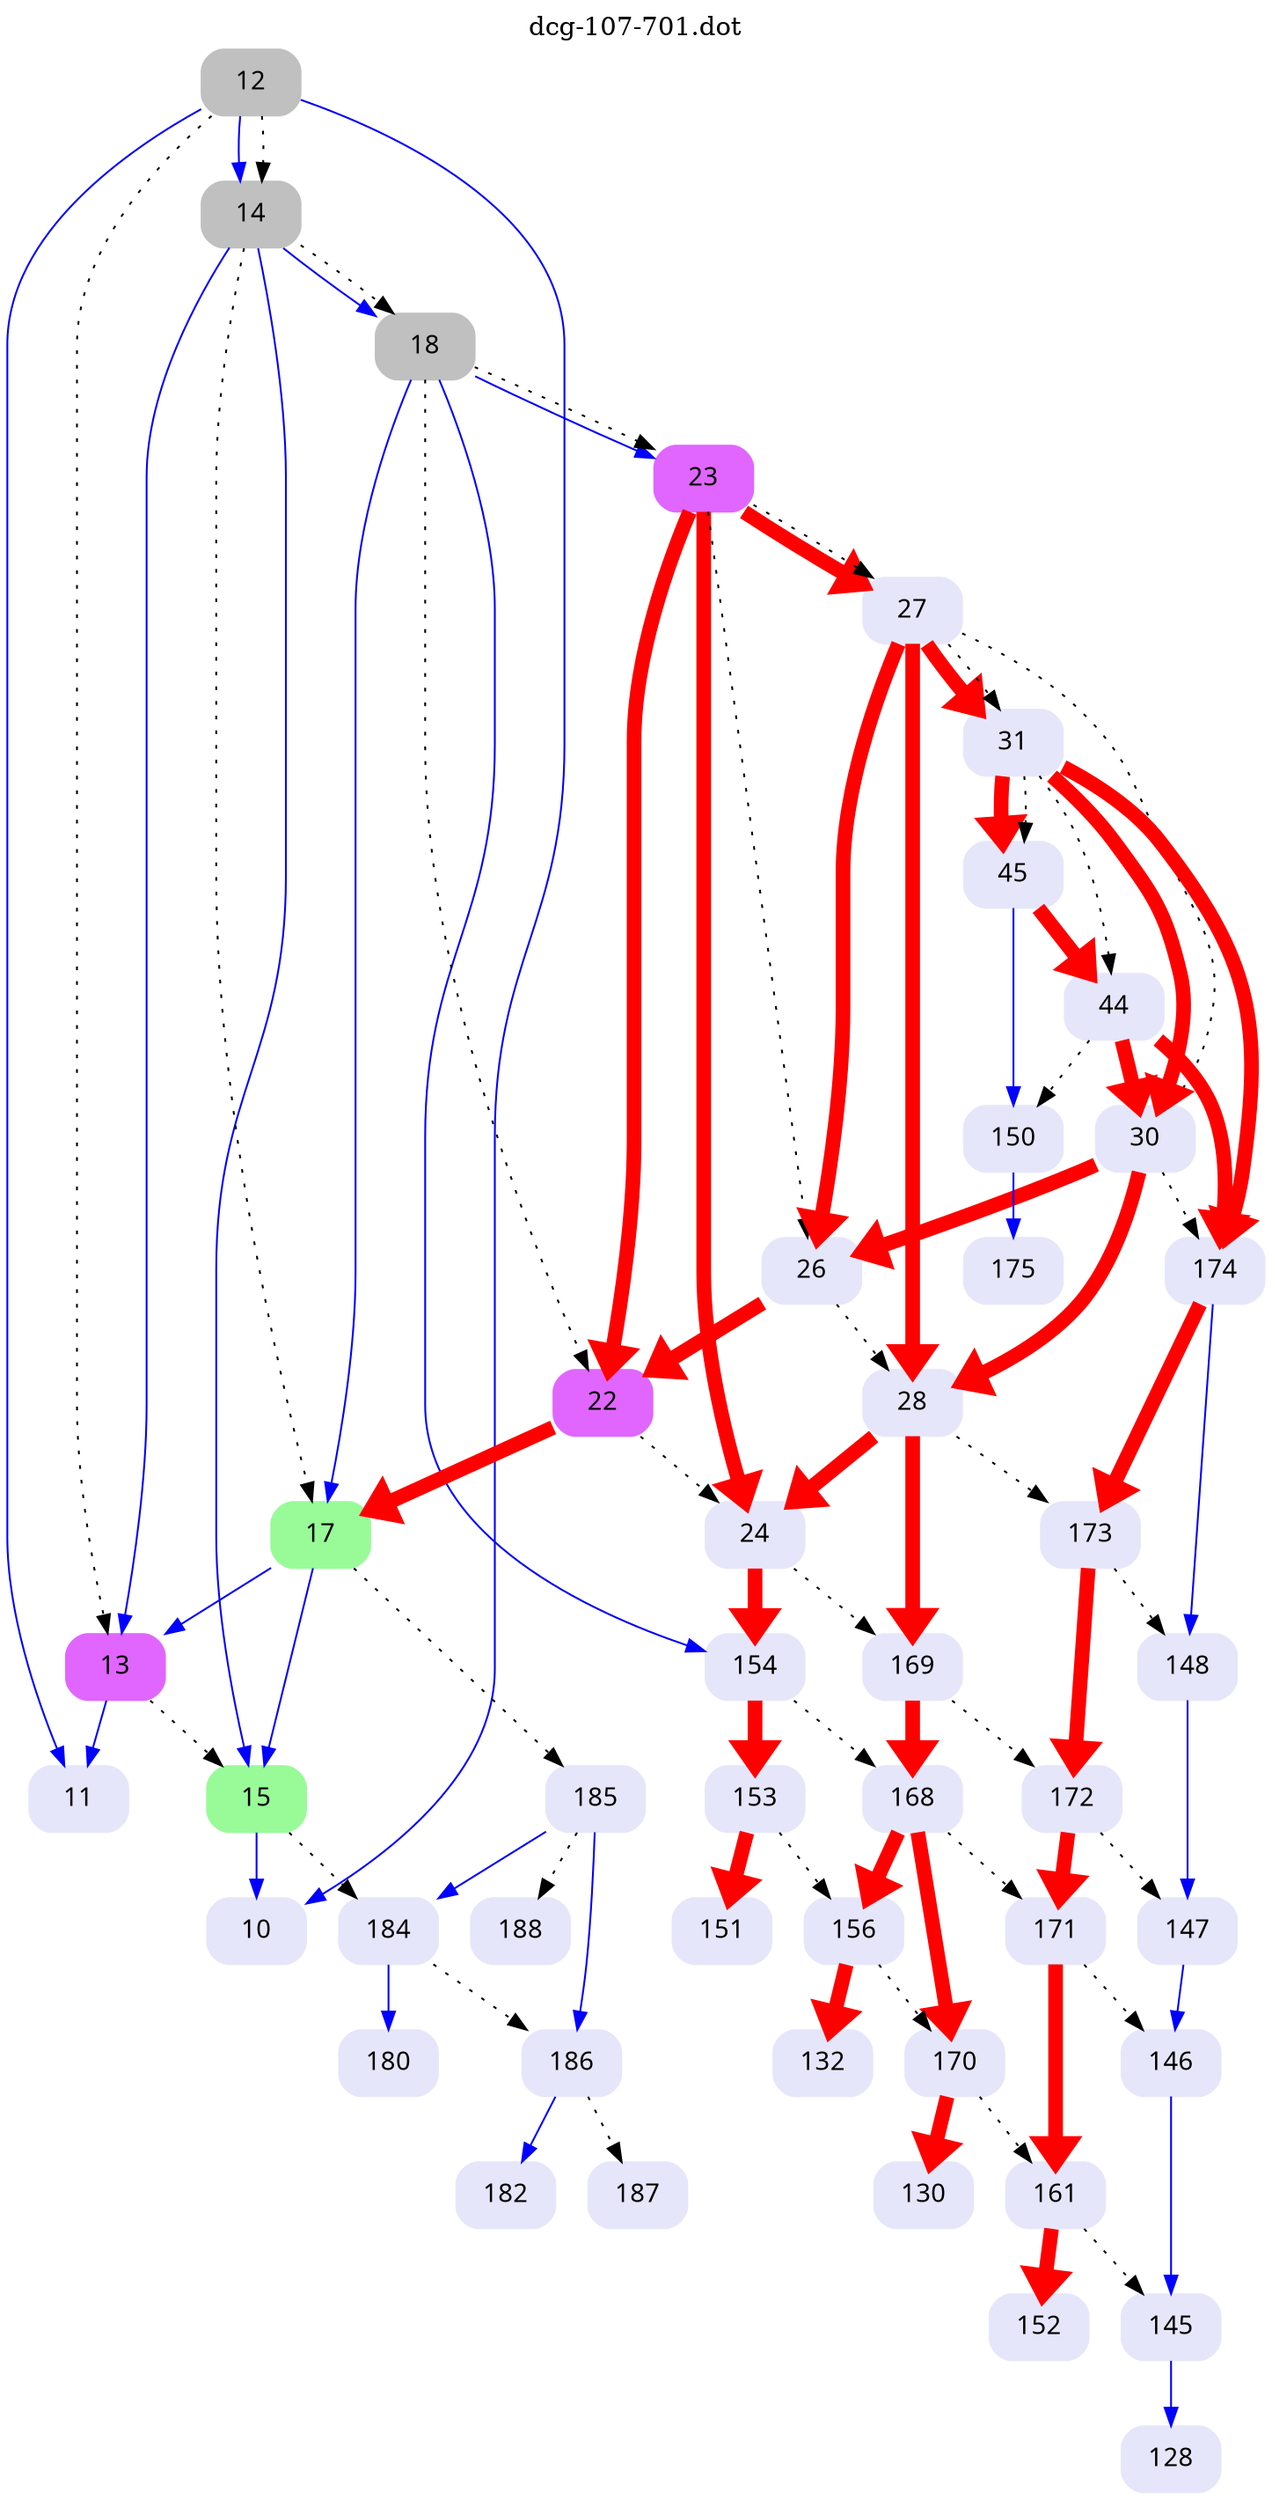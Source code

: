digraph dcg_107 {
  labelloc="t";
  label="dcg-107-701.dot";
  node [fontname="sans-serif"];
  node [shape=box style="rounded,filled"];
  n12 [label="12" color=grey];
  n12 -> n11 [color=blue penwidth=1];
  n12 -> n10 [color=blue penwidth=1];
  n12 -> n14 [color=blue penwidth=1];
  n12 -> n13 [style=dotted,label=""];
  n12 -> n14 [style=dotted,label=""];
  n14 [label="14" color=grey];
  n14 -> n13 [color=blue penwidth=1];
  n14 -> n15 [color=blue penwidth=1];
  n14 -> n18 [color=blue penwidth=1];
  n14 -> n17 [style=dotted,label=""];
  n14 -> n18 [style=dotted,label=""];
  n18 [label="18" color=grey];
  n18 -> n17 [color=blue penwidth=1];
  n18 -> n154 [color=blue penwidth=1];
  n18 -> n23 [color=blue penwidth=1];
  n18 -> n22 [style=dotted,label=""];
  n18 -> n23 [style=dotted,label=""];
  n23 [label="23" color=mediumorchid1];
  n23 -> n22 [color=red penwidth=8];
  n23 -> n24 [color=red penwidth=8];
  n23 -> n27 [color=red penwidth=8];
  n23 -> n26 [style=dotted,label=""];
  n23 -> n27 [style=dotted,label=""];
  n27 [label="27" color=lavender];
  n27 -> n26 [color=red penwidth=8];
  n27 -> n28 [color=red penwidth=8];
  n27 -> n31 [color=red penwidth=8];
  n27 -> n30 [style=dotted,label=""];
  n27 -> n31 [style=dotted,label=""];
  n31 [label="31" color=lavender];
  n31 -> n30 [color=red penwidth=8];
  n31 -> n174 [color=red penwidth=8];
  n31 -> n45 [color=red penwidth=8];
  n31 -> n44 [style=dotted,label=""];
  n31 -> n45 [style=dotted,label=""];
  n45 [label="45" color=lavender];
  n45 -> n44 [color=red penwidth=8];
  n45 -> n150 [color=blue penwidth=1];
  n150 [label="150" color=lavender];
  n150 -> n175 [color=blue penwidth=1];
  n175 [label="175" color=lavender];
  n44 [label="44" color=lavender];
  n44 -> n30 [color=red penwidth=8];
  n44 -> n174 [color=red penwidth=8];
  n44 -> n150 [style=dotted,label=""];
  n174 [label="174" color=lavender];
  n174 -> n173 [color=red penwidth=8];
  n174 -> n148 [color=blue penwidth=1];
  n148 [label="148" color=lavender];
  n148 -> n147 [color=blue penwidth=1];
  n147 [label="147" color=lavender];
  n147 -> n146 [color=blue penwidth=1];
  n146 [label="146" color=lavender];
  n146 -> n145 [color=blue penwidth=1];
  n145 [label="145" color=lavender];
  n145 -> n128 [color=blue penwidth=1];
  n128 [label="128" color=lavender];
  n173 [label="173" color=lavender];
  n173 -> n172 [color=red penwidth=8];
  n173 -> n148 [style=dotted,label=""];
  n172 [label="172" color=lavender];
  n172 -> n171 [color=red penwidth=8];
  n172 -> n147 [style=dotted,label=""];
  n171 [label="171" color=lavender];
  n171 -> n161 [color=red penwidth=8];
  n171 -> n146 [style=dotted,label=""];
  n161 [label="161" color=lavender];
  n161 -> n152 [color=red penwidth=8];
  n161 -> n145 [style=dotted,label=""];
  n152 [label="152" color=lavender];
  n30 [label="30" color=lavender];
  n30 -> n26 [color=red penwidth=8];
  n30 -> n28 [color=red penwidth=8];
  n30 -> n174 [style=dotted,label=""];
  n28 [label="28" color=lavender];
  n28 -> n24 [color=red penwidth=8];
  n28 -> n169 [color=red penwidth=8];
  n28 -> n173 [style=dotted,label=""];
  n169 [label="169" color=lavender];
  n169 -> n168 [color=red penwidth=8];
  n169 -> n172 [style=dotted,label=""];
  n168 [label="168" color=lavender];
  n168 -> n156 [color=red penwidth=8];
  n168 -> n170 [color=red penwidth=8];
  n168 -> n171 [style=dotted,label=""];
  n170 [label="170" color=lavender];
  n170 -> n130 [color=red penwidth=8];
  n170 -> n161 [style=dotted,label=""];
  n130 [label="130" color=lavender];
  n156 [label="156" color=lavender];
  n156 -> n132 [color=red penwidth=8];
  n156 -> n170 [style=dotted,label=""];
  n132 [label="132" color=lavender];
  n24 [label="24" color=lavender];
  n24 -> n154 [color=red penwidth=8];
  n24 -> n169 [style=dotted,label=""];
  n154 [label="154" color=lavender];
  n154 -> n153 [color=red penwidth=8];
  n154 -> n168 [style=dotted,label=""];
  n153 [label="153" color=lavender];
  n153 -> n151 [color=red penwidth=8];
  n153 -> n156 [style=dotted,label=""];
  n151 [label="151" color=lavender];
  n26 [label="26" color=lavender];
  n26 -> n22 [color=red penwidth=8];
  n26 -> n28 [style=dotted,label=""];
  n22 [label="22" color=mediumorchid1];
  n22 -> n17 [color=red penwidth=8];
  n22 -> n24 [style=dotted,label=""];
  n17 [label="17" color=palegreen];
  n17 -> n13 [color=blue penwidth=1];
  n17 -> n15 [color=blue penwidth=1];
  n17 -> n185 [style=dotted,label=""];
  n15 [label="15" color=palegreen];
  n15 -> n10 [color=blue penwidth=1];
  n15 -> n184 [style=dotted,label=""];
  n10 [label="10" color=lavender];
  n184 [label="184" color=lavender];
  n184 -> n180 [color=blue penwidth=1];
  n184 -> n186 [style=dotted,label=""];
  n180 [label="180" color=lavender];
  n186 [label="186" color=lavender];
  n186 -> n182 [color=blue penwidth=1];
  n186 -> n187 [style=dotted,label=""];
  n182 [label="182" color=lavender];
  n187 [label="187" color=lavender];
  n13 [label="13" color=mediumorchid1];
  n13 -> n11 [color=blue penwidth=1];
  n13 -> n15 [style=dotted,label=""];
  n11 [label="11" color=lavender];
  n185 [label="185" color=lavender];
  n185 -> n184 [color=blue penwidth=1];
  n185 -> n186 [color=blue penwidth=1];
  n185 -> n188 [style=dotted,label=""];
  n188 [label="188" color=lavender];
}

